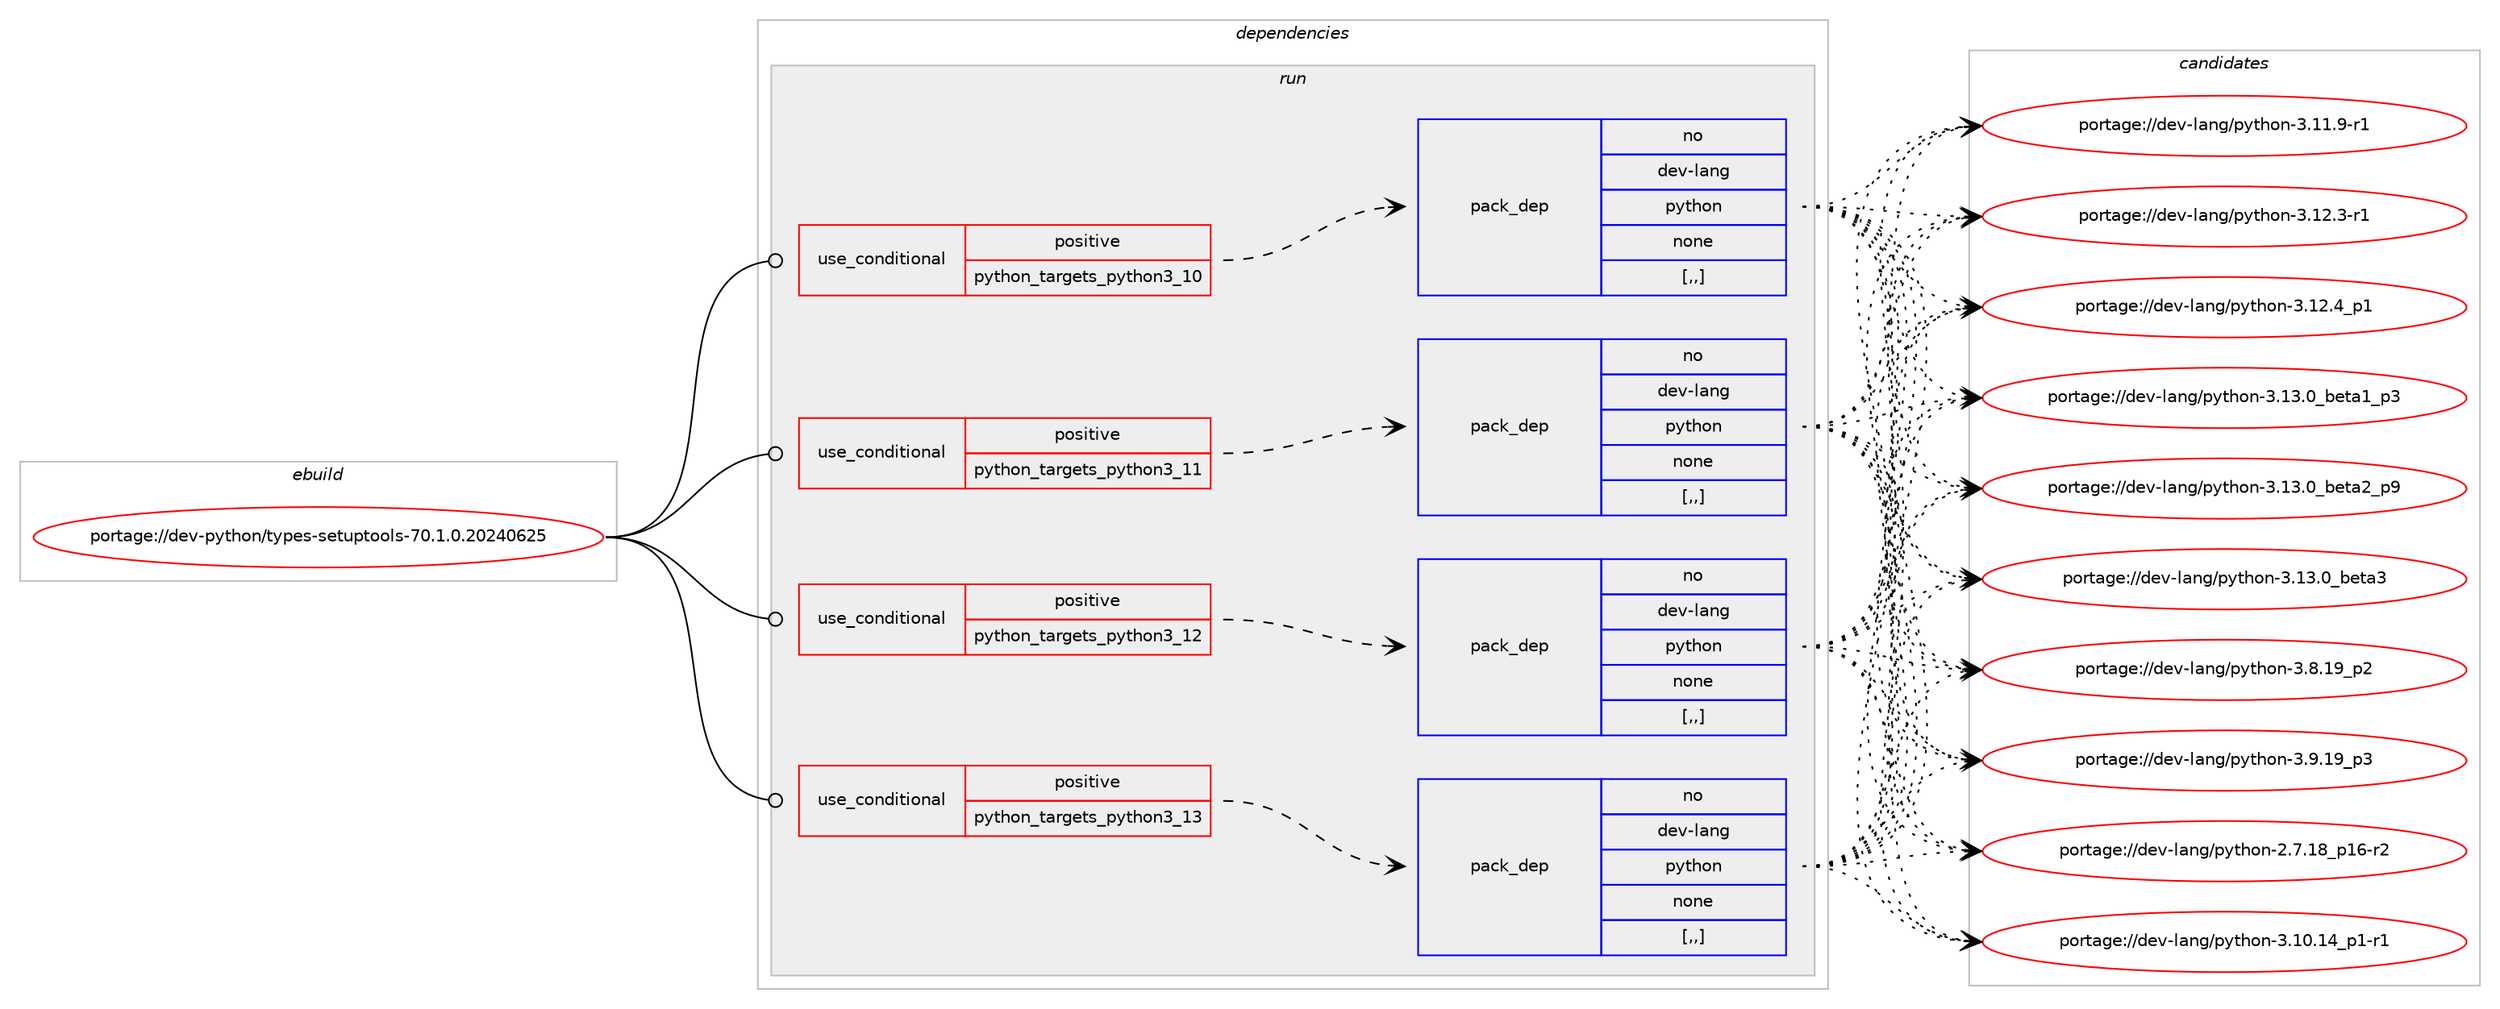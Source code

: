 digraph prolog {

# *************
# Graph options
# *************

newrank=true;
concentrate=true;
compound=true;
graph [rankdir=LR,fontname=Helvetica,fontsize=10,ranksep=1.5];#, ranksep=2.5, nodesep=0.2];
edge  [arrowhead=vee];
node  [fontname=Helvetica,fontsize=10];

# **********
# The ebuild
# **********

subgraph cluster_leftcol {
color=gray;
rank=same;
label=<<i>ebuild</i>>;
id [label="portage://dev-python/types-setuptools-70.1.0.20240625", color=red, width=4, href="../dev-python/types-setuptools-70.1.0.20240625.svg"];
}

# ****************
# The dependencies
# ****************

subgraph cluster_midcol {
color=gray;
label=<<i>dependencies</i>>;
subgraph cluster_compile {
fillcolor="#eeeeee";
style=filled;
label=<<i>compile</i>>;
}
subgraph cluster_compileandrun {
fillcolor="#eeeeee";
style=filled;
label=<<i>compile and run</i>>;
}
subgraph cluster_run {
fillcolor="#eeeeee";
style=filled;
label=<<i>run</i>>;
subgraph cond39443 {
dependency162230 [label=<<TABLE BORDER="0" CELLBORDER="1" CELLSPACING="0" CELLPADDING="4"><TR><TD ROWSPAN="3" CELLPADDING="10">use_conditional</TD></TR><TR><TD>positive</TD></TR><TR><TD>python_targets_python3_10</TD></TR></TABLE>>, shape=none, color=red];
subgraph pack121547 {
dependency162231 [label=<<TABLE BORDER="0" CELLBORDER="1" CELLSPACING="0" CELLPADDING="4" WIDTH="220"><TR><TD ROWSPAN="6" CELLPADDING="30">pack_dep</TD></TR><TR><TD WIDTH="110">no</TD></TR><TR><TD>dev-lang</TD></TR><TR><TD>python</TD></TR><TR><TD>none</TD></TR><TR><TD>[,,]</TD></TR></TABLE>>, shape=none, color=blue];
}
dependency162230:e -> dependency162231:w [weight=20,style="dashed",arrowhead="vee"];
}
id:e -> dependency162230:w [weight=20,style="solid",arrowhead="odot"];
subgraph cond39444 {
dependency162232 [label=<<TABLE BORDER="0" CELLBORDER="1" CELLSPACING="0" CELLPADDING="4"><TR><TD ROWSPAN="3" CELLPADDING="10">use_conditional</TD></TR><TR><TD>positive</TD></TR><TR><TD>python_targets_python3_11</TD></TR></TABLE>>, shape=none, color=red];
subgraph pack121548 {
dependency162233 [label=<<TABLE BORDER="0" CELLBORDER="1" CELLSPACING="0" CELLPADDING="4" WIDTH="220"><TR><TD ROWSPAN="6" CELLPADDING="30">pack_dep</TD></TR><TR><TD WIDTH="110">no</TD></TR><TR><TD>dev-lang</TD></TR><TR><TD>python</TD></TR><TR><TD>none</TD></TR><TR><TD>[,,]</TD></TR></TABLE>>, shape=none, color=blue];
}
dependency162232:e -> dependency162233:w [weight=20,style="dashed",arrowhead="vee"];
}
id:e -> dependency162232:w [weight=20,style="solid",arrowhead="odot"];
subgraph cond39445 {
dependency162234 [label=<<TABLE BORDER="0" CELLBORDER="1" CELLSPACING="0" CELLPADDING="4"><TR><TD ROWSPAN="3" CELLPADDING="10">use_conditional</TD></TR><TR><TD>positive</TD></TR><TR><TD>python_targets_python3_12</TD></TR></TABLE>>, shape=none, color=red];
subgraph pack121549 {
dependency162235 [label=<<TABLE BORDER="0" CELLBORDER="1" CELLSPACING="0" CELLPADDING="4" WIDTH="220"><TR><TD ROWSPAN="6" CELLPADDING="30">pack_dep</TD></TR><TR><TD WIDTH="110">no</TD></TR><TR><TD>dev-lang</TD></TR><TR><TD>python</TD></TR><TR><TD>none</TD></TR><TR><TD>[,,]</TD></TR></TABLE>>, shape=none, color=blue];
}
dependency162234:e -> dependency162235:w [weight=20,style="dashed",arrowhead="vee"];
}
id:e -> dependency162234:w [weight=20,style="solid",arrowhead="odot"];
subgraph cond39446 {
dependency162236 [label=<<TABLE BORDER="0" CELLBORDER="1" CELLSPACING="0" CELLPADDING="4"><TR><TD ROWSPAN="3" CELLPADDING="10">use_conditional</TD></TR><TR><TD>positive</TD></TR><TR><TD>python_targets_python3_13</TD></TR></TABLE>>, shape=none, color=red];
subgraph pack121550 {
dependency162237 [label=<<TABLE BORDER="0" CELLBORDER="1" CELLSPACING="0" CELLPADDING="4" WIDTH="220"><TR><TD ROWSPAN="6" CELLPADDING="30">pack_dep</TD></TR><TR><TD WIDTH="110">no</TD></TR><TR><TD>dev-lang</TD></TR><TR><TD>python</TD></TR><TR><TD>none</TD></TR><TR><TD>[,,]</TD></TR></TABLE>>, shape=none, color=blue];
}
dependency162236:e -> dependency162237:w [weight=20,style="dashed",arrowhead="vee"];
}
id:e -> dependency162236:w [weight=20,style="solid",arrowhead="odot"];
}
}

# **************
# The candidates
# **************

subgraph cluster_choices {
rank=same;
color=gray;
label=<<i>candidates</i>>;

subgraph choice121547 {
color=black;
nodesep=1;
choice100101118451089711010347112121116104111110455046554649569511249544511450 [label="portage://dev-lang/python-2.7.18_p16-r2", color=red, width=4,href="../dev-lang/python-2.7.18_p16-r2.svg"];
choice100101118451089711010347112121116104111110455146494846495295112494511449 [label="portage://dev-lang/python-3.10.14_p1-r1", color=red, width=4,href="../dev-lang/python-3.10.14_p1-r1.svg"];
choice100101118451089711010347112121116104111110455146494946574511449 [label="portage://dev-lang/python-3.11.9-r1", color=red, width=4,href="../dev-lang/python-3.11.9-r1.svg"];
choice100101118451089711010347112121116104111110455146495046514511449 [label="portage://dev-lang/python-3.12.3-r1", color=red, width=4,href="../dev-lang/python-3.12.3-r1.svg"];
choice100101118451089711010347112121116104111110455146495046529511249 [label="portage://dev-lang/python-3.12.4_p1", color=red, width=4,href="../dev-lang/python-3.12.4_p1.svg"];
choice10010111845108971101034711212111610411111045514649514648959810111697499511251 [label="portage://dev-lang/python-3.13.0_beta1_p3", color=red, width=4,href="../dev-lang/python-3.13.0_beta1_p3.svg"];
choice10010111845108971101034711212111610411111045514649514648959810111697509511257 [label="portage://dev-lang/python-3.13.0_beta2_p9", color=red, width=4,href="../dev-lang/python-3.13.0_beta2_p9.svg"];
choice1001011184510897110103471121211161041111104551464951464895981011169751 [label="portage://dev-lang/python-3.13.0_beta3", color=red, width=4,href="../dev-lang/python-3.13.0_beta3.svg"];
choice100101118451089711010347112121116104111110455146564649579511250 [label="portage://dev-lang/python-3.8.19_p2", color=red, width=4,href="../dev-lang/python-3.8.19_p2.svg"];
choice100101118451089711010347112121116104111110455146574649579511251 [label="portage://dev-lang/python-3.9.19_p3", color=red, width=4,href="../dev-lang/python-3.9.19_p3.svg"];
dependency162231:e -> choice100101118451089711010347112121116104111110455046554649569511249544511450:w [style=dotted,weight="100"];
dependency162231:e -> choice100101118451089711010347112121116104111110455146494846495295112494511449:w [style=dotted,weight="100"];
dependency162231:e -> choice100101118451089711010347112121116104111110455146494946574511449:w [style=dotted,weight="100"];
dependency162231:e -> choice100101118451089711010347112121116104111110455146495046514511449:w [style=dotted,weight="100"];
dependency162231:e -> choice100101118451089711010347112121116104111110455146495046529511249:w [style=dotted,weight="100"];
dependency162231:e -> choice10010111845108971101034711212111610411111045514649514648959810111697499511251:w [style=dotted,weight="100"];
dependency162231:e -> choice10010111845108971101034711212111610411111045514649514648959810111697509511257:w [style=dotted,weight="100"];
dependency162231:e -> choice1001011184510897110103471121211161041111104551464951464895981011169751:w [style=dotted,weight="100"];
dependency162231:e -> choice100101118451089711010347112121116104111110455146564649579511250:w [style=dotted,weight="100"];
dependency162231:e -> choice100101118451089711010347112121116104111110455146574649579511251:w [style=dotted,weight="100"];
}
subgraph choice121548 {
color=black;
nodesep=1;
choice100101118451089711010347112121116104111110455046554649569511249544511450 [label="portage://dev-lang/python-2.7.18_p16-r2", color=red, width=4,href="../dev-lang/python-2.7.18_p16-r2.svg"];
choice100101118451089711010347112121116104111110455146494846495295112494511449 [label="portage://dev-lang/python-3.10.14_p1-r1", color=red, width=4,href="../dev-lang/python-3.10.14_p1-r1.svg"];
choice100101118451089711010347112121116104111110455146494946574511449 [label="portage://dev-lang/python-3.11.9-r1", color=red, width=4,href="../dev-lang/python-3.11.9-r1.svg"];
choice100101118451089711010347112121116104111110455146495046514511449 [label="portage://dev-lang/python-3.12.3-r1", color=red, width=4,href="../dev-lang/python-3.12.3-r1.svg"];
choice100101118451089711010347112121116104111110455146495046529511249 [label="portage://dev-lang/python-3.12.4_p1", color=red, width=4,href="../dev-lang/python-3.12.4_p1.svg"];
choice10010111845108971101034711212111610411111045514649514648959810111697499511251 [label="portage://dev-lang/python-3.13.0_beta1_p3", color=red, width=4,href="../dev-lang/python-3.13.0_beta1_p3.svg"];
choice10010111845108971101034711212111610411111045514649514648959810111697509511257 [label="portage://dev-lang/python-3.13.0_beta2_p9", color=red, width=4,href="../dev-lang/python-3.13.0_beta2_p9.svg"];
choice1001011184510897110103471121211161041111104551464951464895981011169751 [label="portage://dev-lang/python-3.13.0_beta3", color=red, width=4,href="../dev-lang/python-3.13.0_beta3.svg"];
choice100101118451089711010347112121116104111110455146564649579511250 [label="portage://dev-lang/python-3.8.19_p2", color=red, width=4,href="../dev-lang/python-3.8.19_p2.svg"];
choice100101118451089711010347112121116104111110455146574649579511251 [label="portage://dev-lang/python-3.9.19_p3", color=red, width=4,href="../dev-lang/python-3.9.19_p3.svg"];
dependency162233:e -> choice100101118451089711010347112121116104111110455046554649569511249544511450:w [style=dotted,weight="100"];
dependency162233:e -> choice100101118451089711010347112121116104111110455146494846495295112494511449:w [style=dotted,weight="100"];
dependency162233:e -> choice100101118451089711010347112121116104111110455146494946574511449:w [style=dotted,weight="100"];
dependency162233:e -> choice100101118451089711010347112121116104111110455146495046514511449:w [style=dotted,weight="100"];
dependency162233:e -> choice100101118451089711010347112121116104111110455146495046529511249:w [style=dotted,weight="100"];
dependency162233:e -> choice10010111845108971101034711212111610411111045514649514648959810111697499511251:w [style=dotted,weight="100"];
dependency162233:e -> choice10010111845108971101034711212111610411111045514649514648959810111697509511257:w [style=dotted,weight="100"];
dependency162233:e -> choice1001011184510897110103471121211161041111104551464951464895981011169751:w [style=dotted,weight="100"];
dependency162233:e -> choice100101118451089711010347112121116104111110455146564649579511250:w [style=dotted,weight="100"];
dependency162233:e -> choice100101118451089711010347112121116104111110455146574649579511251:w [style=dotted,weight="100"];
}
subgraph choice121549 {
color=black;
nodesep=1;
choice100101118451089711010347112121116104111110455046554649569511249544511450 [label="portage://dev-lang/python-2.7.18_p16-r2", color=red, width=4,href="../dev-lang/python-2.7.18_p16-r2.svg"];
choice100101118451089711010347112121116104111110455146494846495295112494511449 [label="portage://dev-lang/python-3.10.14_p1-r1", color=red, width=4,href="../dev-lang/python-3.10.14_p1-r1.svg"];
choice100101118451089711010347112121116104111110455146494946574511449 [label="portage://dev-lang/python-3.11.9-r1", color=red, width=4,href="../dev-lang/python-3.11.9-r1.svg"];
choice100101118451089711010347112121116104111110455146495046514511449 [label="portage://dev-lang/python-3.12.3-r1", color=red, width=4,href="../dev-lang/python-3.12.3-r1.svg"];
choice100101118451089711010347112121116104111110455146495046529511249 [label="portage://dev-lang/python-3.12.4_p1", color=red, width=4,href="../dev-lang/python-3.12.4_p1.svg"];
choice10010111845108971101034711212111610411111045514649514648959810111697499511251 [label="portage://dev-lang/python-3.13.0_beta1_p3", color=red, width=4,href="../dev-lang/python-3.13.0_beta1_p3.svg"];
choice10010111845108971101034711212111610411111045514649514648959810111697509511257 [label="portage://dev-lang/python-3.13.0_beta2_p9", color=red, width=4,href="../dev-lang/python-3.13.0_beta2_p9.svg"];
choice1001011184510897110103471121211161041111104551464951464895981011169751 [label="portage://dev-lang/python-3.13.0_beta3", color=red, width=4,href="../dev-lang/python-3.13.0_beta3.svg"];
choice100101118451089711010347112121116104111110455146564649579511250 [label="portage://dev-lang/python-3.8.19_p2", color=red, width=4,href="../dev-lang/python-3.8.19_p2.svg"];
choice100101118451089711010347112121116104111110455146574649579511251 [label="portage://dev-lang/python-3.9.19_p3", color=red, width=4,href="../dev-lang/python-3.9.19_p3.svg"];
dependency162235:e -> choice100101118451089711010347112121116104111110455046554649569511249544511450:w [style=dotted,weight="100"];
dependency162235:e -> choice100101118451089711010347112121116104111110455146494846495295112494511449:w [style=dotted,weight="100"];
dependency162235:e -> choice100101118451089711010347112121116104111110455146494946574511449:w [style=dotted,weight="100"];
dependency162235:e -> choice100101118451089711010347112121116104111110455146495046514511449:w [style=dotted,weight="100"];
dependency162235:e -> choice100101118451089711010347112121116104111110455146495046529511249:w [style=dotted,weight="100"];
dependency162235:e -> choice10010111845108971101034711212111610411111045514649514648959810111697499511251:w [style=dotted,weight="100"];
dependency162235:e -> choice10010111845108971101034711212111610411111045514649514648959810111697509511257:w [style=dotted,weight="100"];
dependency162235:e -> choice1001011184510897110103471121211161041111104551464951464895981011169751:w [style=dotted,weight="100"];
dependency162235:e -> choice100101118451089711010347112121116104111110455146564649579511250:w [style=dotted,weight="100"];
dependency162235:e -> choice100101118451089711010347112121116104111110455146574649579511251:w [style=dotted,weight="100"];
}
subgraph choice121550 {
color=black;
nodesep=1;
choice100101118451089711010347112121116104111110455046554649569511249544511450 [label="portage://dev-lang/python-2.7.18_p16-r2", color=red, width=4,href="../dev-lang/python-2.7.18_p16-r2.svg"];
choice100101118451089711010347112121116104111110455146494846495295112494511449 [label="portage://dev-lang/python-3.10.14_p1-r1", color=red, width=4,href="../dev-lang/python-3.10.14_p1-r1.svg"];
choice100101118451089711010347112121116104111110455146494946574511449 [label="portage://dev-lang/python-3.11.9-r1", color=red, width=4,href="../dev-lang/python-3.11.9-r1.svg"];
choice100101118451089711010347112121116104111110455146495046514511449 [label="portage://dev-lang/python-3.12.3-r1", color=red, width=4,href="../dev-lang/python-3.12.3-r1.svg"];
choice100101118451089711010347112121116104111110455146495046529511249 [label="portage://dev-lang/python-3.12.4_p1", color=red, width=4,href="../dev-lang/python-3.12.4_p1.svg"];
choice10010111845108971101034711212111610411111045514649514648959810111697499511251 [label="portage://dev-lang/python-3.13.0_beta1_p3", color=red, width=4,href="../dev-lang/python-3.13.0_beta1_p3.svg"];
choice10010111845108971101034711212111610411111045514649514648959810111697509511257 [label="portage://dev-lang/python-3.13.0_beta2_p9", color=red, width=4,href="../dev-lang/python-3.13.0_beta2_p9.svg"];
choice1001011184510897110103471121211161041111104551464951464895981011169751 [label="portage://dev-lang/python-3.13.0_beta3", color=red, width=4,href="../dev-lang/python-3.13.0_beta3.svg"];
choice100101118451089711010347112121116104111110455146564649579511250 [label="portage://dev-lang/python-3.8.19_p2", color=red, width=4,href="../dev-lang/python-3.8.19_p2.svg"];
choice100101118451089711010347112121116104111110455146574649579511251 [label="portage://dev-lang/python-3.9.19_p3", color=red, width=4,href="../dev-lang/python-3.9.19_p3.svg"];
dependency162237:e -> choice100101118451089711010347112121116104111110455046554649569511249544511450:w [style=dotted,weight="100"];
dependency162237:e -> choice100101118451089711010347112121116104111110455146494846495295112494511449:w [style=dotted,weight="100"];
dependency162237:e -> choice100101118451089711010347112121116104111110455146494946574511449:w [style=dotted,weight="100"];
dependency162237:e -> choice100101118451089711010347112121116104111110455146495046514511449:w [style=dotted,weight="100"];
dependency162237:e -> choice100101118451089711010347112121116104111110455146495046529511249:w [style=dotted,weight="100"];
dependency162237:e -> choice10010111845108971101034711212111610411111045514649514648959810111697499511251:w [style=dotted,weight="100"];
dependency162237:e -> choice10010111845108971101034711212111610411111045514649514648959810111697509511257:w [style=dotted,weight="100"];
dependency162237:e -> choice1001011184510897110103471121211161041111104551464951464895981011169751:w [style=dotted,weight="100"];
dependency162237:e -> choice100101118451089711010347112121116104111110455146564649579511250:w [style=dotted,weight="100"];
dependency162237:e -> choice100101118451089711010347112121116104111110455146574649579511251:w [style=dotted,weight="100"];
}
}

}
